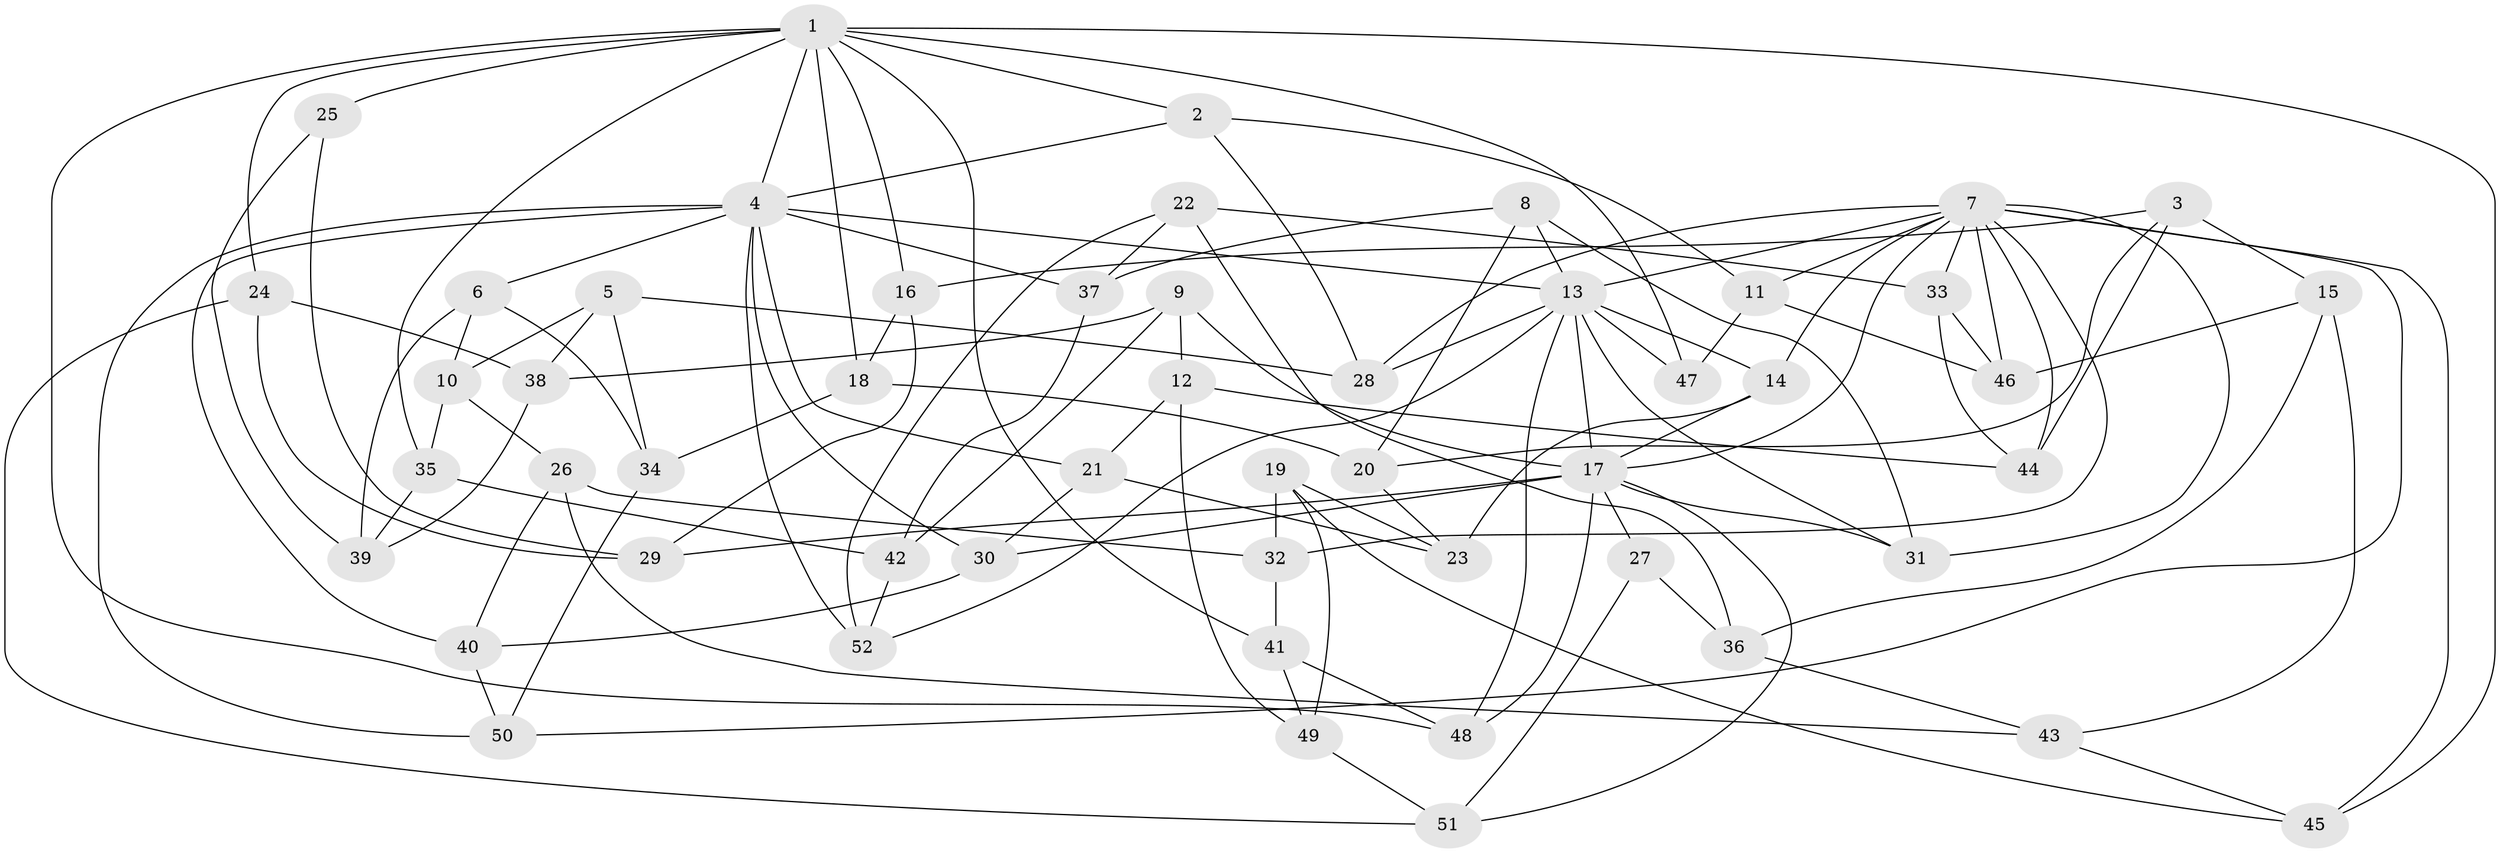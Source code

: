 // original degree distribution, {4: 1.0}
// Generated by graph-tools (version 1.1) at 2025/53/03/04/25 22:53:41]
// undirected, 52 vertices, 119 edges
graph export_dot {
  node [color=gray90,style=filled];
  1;
  2;
  3;
  4;
  5;
  6;
  7;
  8;
  9;
  10;
  11;
  12;
  13;
  14;
  15;
  16;
  17;
  18;
  19;
  20;
  21;
  22;
  23;
  24;
  25;
  26;
  27;
  28;
  29;
  30;
  31;
  32;
  33;
  34;
  35;
  36;
  37;
  38;
  39;
  40;
  41;
  42;
  43;
  44;
  45;
  46;
  47;
  48;
  49;
  50;
  51;
  52;
  1 -- 2 [weight=1.0];
  1 -- 4 [weight=1.0];
  1 -- 16 [weight=1.0];
  1 -- 18 [weight=1.0];
  1 -- 24 [weight=1.0];
  1 -- 25 [weight=2.0];
  1 -- 35 [weight=1.0];
  1 -- 41 [weight=1.0];
  1 -- 45 [weight=1.0];
  1 -- 47 [weight=1.0];
  1 -- 48 [weight=1.0];
  2 -- 4 [weight=1.0];
  2 -- 11 [weight=1.0];
  2 -- 28 [weight=1.0];
  3 -- 15 [weight=1.0];
  3 -- 16 [weight=1.0];
  3 -- 20 [weight=1.0];
  3 -- 44 [weight=1.0];
  4 -- 6 [weight=1.0];
  4 -- 13 [weight=1.0];
  4 -- 21 [weight=1.0];
  4 -- 30 [weight=1.0];
  4 -- 37 [weight=1.0];
  4 -- 40 [weight=1.0];
  4 -- 50 [weight=1.0];
  4 -- 52 [weight=1.0];
  5 -- 10 [weight=1.0];
  5 -- 28 [weight=1.0];
  5 -- 34 [weight=1.0];
  5 -- 38 [weight=1.0];
  6 -- 10 [weight=1.0];
  6 -- 34 [weight=1.0];
  6 -- 39 [weight=1.0];
  7 -- 11 [weight=1.0];
  7 -- 13 [weight=1.0];
  7 -- 14 [weight=1.0];
  7 -- 17 [weight=1.0];
  7 -- 28 [weight=1.0];
  7 -- 31 [weight=1.0];
  7 -- 32 [weight=1.0];
  7 -- 33 [weight=1.0];
  7 -- 44 [weight=1.0];
  7 -- 45 [weight=1.0];
  7 -- 46 [weight=1.0];
  7 -- 50 [weight=1.0];
  8 -- 13 [weight=1.0];
  8 -- 20 [weight=1.0];
  8 -- 31 [weight=1.0];
  8 -- 37 [weight=1.0];
  9 -- 12 [weight=1.0];
  9 -- 17 [weight=1.0];
  9 -- 38 [weight=1.0];
  9 -- 42 [weight=1.0];
  10 -- 26 [weight=1.0];
  10 -- 35 [weight=1.0];
  11 -- 46 [weight=1.0];
  11 -- 47 [weight=1.0];
  12 -- 21 [weight=1.0];
  12 -- 44 [weight=1.0];
  12 -- 49 [weight=1.0];
  13 -- 14 [weight=1.0];
  13 -- 17 [weight=2.0];
  13 -- 28 [weight=1.0];
  13 -- 31 [weight=1.0];
  13 -- 47 [weight=2.0];
  13 -- 48 [weight=1.0];
  13 -- 52 [weight=1.0];
  14 -- 17 [weight=1.0];
  14 -- 23 [weight=1.0];
  15 -- 36 [weight=1.0];
  15 -- 43 [weight=1.0];
  15 -- 46 [weight=1.0];
  16 -- 18 [weight=1.0];
  16 -- 29 [weight=1.0];
  17 -- 27 [weight=2.0];
  17 -- 29 [weight=1.0];
  17 -- 30 [weight=1.0];
  17 -- 31 [weight=1.0];
  17 -- 48 [weight=1.0];
  17 -- 51 [weight=1.0];
  18 -- 20 [weight=1.0];
  18 -- 34 [weight=1.0];
  19 -- 23 [weight=1.0];
  19 -- 32 [weight=1.0];
  19 -- 45 [weight=1.0];
  19 -- 49 [weight=1.0];
  20 -- 23 [weight=1.0];
  21 -- 23 [weight=1.0];
  21 -- 30 [weight=1.0];
  22 -- 33 [weight=1.0];
  22 -- 36 [weight=1.0];
  22 -- 37 [weight=1.0];
  22 -- 52 [weight=1.0];
  24 -- 29 [weight=1.0];
  24 -- 38 [weight=1.0];
  24 -- 51 [weight=1.0];
  25 -- 29 [weight=1.0];
  25 -- 39 [weight=1.0];
  26 -- 32 [weight=1.0];
  26 -- 40 [weight=1.0];
  26 -- 43 [weight=1.0];
  27 -- 36 [weight=1.0];
  27 -- 51 [weight=1.0];
  30 -- 40 [weight=1.0];
  32 -- 41 [weight=1.0];
  33 -- 44 [weight=1.0];
  33 -- 46 [weight=1.0];
  34 -- 50 [weight=1.0];
  35 -- 39 [weight=1.0];
  35 -- 42 [weight=1.0];
  36 -- 43 [weight=1.0];
  37 -- 42 [weight=1.0];
  38 -- 39 [weight=1.0];
  40 -- 50 [weight=1.0];
  41 -- 48 [weight=1.0];
  41 -- 49 [weight=1.0];
  42 -- 52 [weight=1.0];
  43 -- 45 [weight=1.0];
  49 -- 51 [weight=1.0];
}
